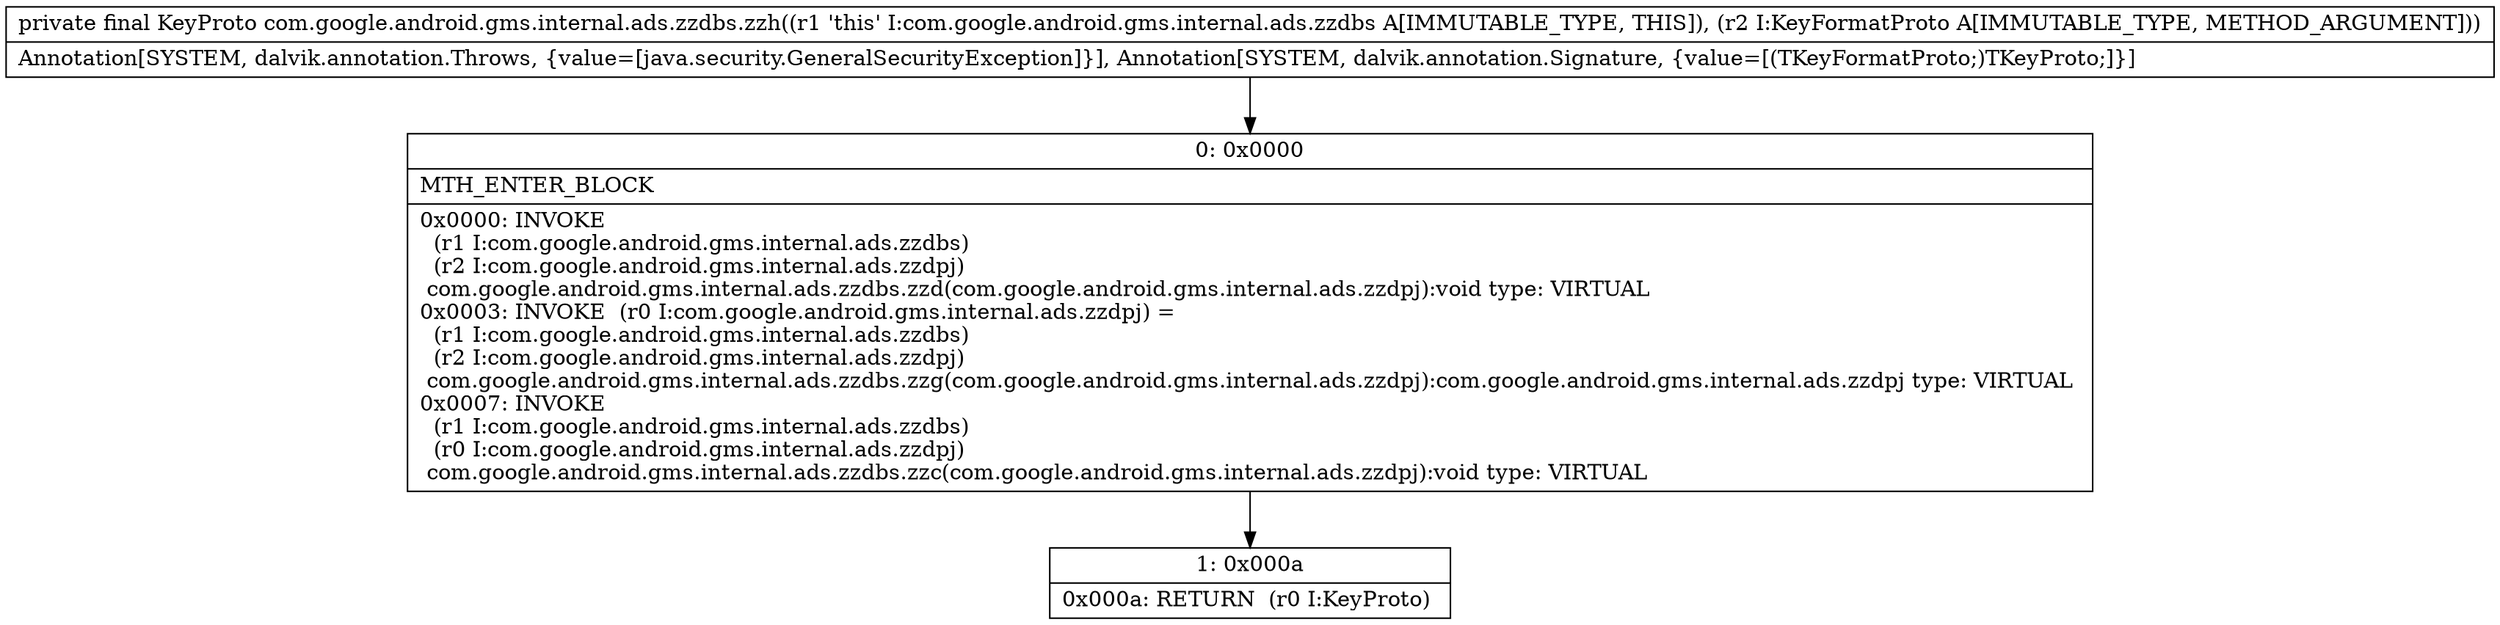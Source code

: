 digraph "CFG forcom.google.android.gms.internal.ads.zzdbs.zzh(Lcom\/google\/android\/gms\/internal\/ads\/zzdpj;)Lcom\/google\/android\/gms\/internal\/ads\/zzdpj;" {
Node_0 [shape=record,label="{0\:\ 0x0000|MTH_ENTER_BLOCK\l|0x0000: INVOKE  \l  (r1 I:com.google.android.gms.internal.ads.zzdbs)\l  (r2 I:com.google.android.gms.internal.ads.zzdpj)\l com.google.android.gms.internal.ads.zzdbs.zzd(com.google.android.gms.internal.ads.zzdpj):void type: VIRTUAL \l0x0003: INVOKE  (r0 I:com.google.android.gms.internal.ads.zzdpj) = \l  (r1 I:com.google.android.gms.internal.ads.zzdbs)\l  (r2 I:com.google.android.gms.internal.ads.zzdpj)\l com.google.android.gms.internal.ads.zzdbs.zzg(com.google.android.gms.internal.ads.zzdpj):com.google.android.gms.internal.ads.zzdpj type: VIRTUAL \l0x0007: INVOKE  \l  (r1 I:com.google.android.gms.internal.ads.zzdbs)\l  (r0 I:com.google.android.gms.internal.ads.zzdpj)\l com.google.android.gms.internal.ads.zzdbs.zzc(com.google.android.gms.internal.ads.zzdpj):void type: VIRTUAL \l}"];
Node_1 [shape=record,label="{1\:\ 0x000a|0x000a: RETURN  (r0 I:KeyProto) \l}"];
MethodNode[shape=record,label="{private final KeyProto com.google.android.gms.internal.ads.zzdbs.zzh((r1 'this' I:com.google.android.gms.internal.ads.zzdbs A[IMMUTABLE_TYPE, THIS]), (r2 I:KeyFormatProto A[IMMUTABLE_TYPE, METHOD_ARGUMENT]))  | Annotation[SYSTEM, dalvik.annotation.Throws, \{value=[java.security.GeneralSecurityException]\}], Annotation[SYSTEM, dalvik.annotation.Signature, \{value=[(TKeyFormatProto;)TKeyProto;]\}]\l}"];
MethodNode -> Node_0;
Node_0 -> Node_1;
}

